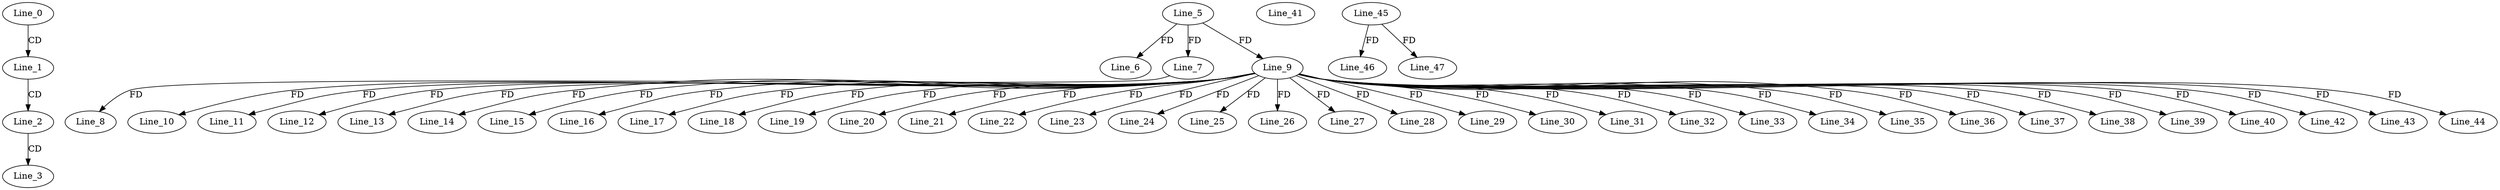 digraph G {
  Line_0;
  Line_1;
  Line_2;
  Line_3;
  Line_5;
  Line_6;
  Line_7;
  Line_7;
  Line_8;
  Line_9;
  Line_9;
  Line_10;
  Line_11;
  Line_12;
  Line_13;
  Line_14;
  Line_15;
  Line_16;
  Line_17;
  Line_18;
  Line_19;
  Line_20;
  Line_21;
  Line_22;
  Line_23;
  Line_24;
  Line_25;
  Line_26;
  Line_27;
  Line_28;
  Line_29;
  Line_30;
  Line_31;
  Line_32;
  Line_33;
  Line_34;
  Line_35;
  Line_36;
  Line_37;
  Line_38;
  Line_39;
  Line_40;
  Line_41;
  Line_42;
  Line_43;
  Line_44;
  Line_45;
  Line_46;
  Line_47;
  Line_0 -> Line_1 [ label="CD" ];
  Line_1 -> Line_2 [ label="CD" ];
  Line_2 -> Line_3 [ label="CD" ];
  Line_5 -> Line_6 [ label="FD" ];
  Line_5 -> Line_7 [ label="FD" ];
  Line_7 -> Line_8 [ label="FD" ];
  Line_5 -> Line_9 [ label="FD" ];
  Line_9 -> Line_10 [ label="FD" ];
  Line_9 -> Line_11 [ label="FD" ];
  Line_9 -> Line_12 [ label="FD" ];
  Line_9 -> Line_13 [ label="FD" ];
  Line_9 -> Line_14 [ label="FD" ];
  Line_9 -> Line_15 [ label="FD" ];
  Line_9 -> Line_16 [ label="FD" ];
  Line_9 -> Line_17 [ label="FD" ];
  Line_9 -> Line_18 [ label="FD" ];
  Line_9 -> Line_19 [ label="FD" ];
  Line_9 -> Line_20 [ label="FD" ];
  Line_9 -> Line_21 [ label="FD" ];
  Line_9 -> Line_22 [ label="FD" ];
  Line_9 -> Line_23 [ label="FD" ];
  Line_9 -> Line_24 [ label="FD" ];
  Line_9 -> Line_25 [ label="FD" ];
  Line_9 -> Line_26 [ label="FD" ];
  Line_9 -> Line_27 [ label="FD" ];
  Line_9 -> Line_28 [ label="FD" ];
  Line_9 -> Line_29 [ label="FD" ];
  Line_9 -> Line_30 [ label="FD" ];
  Line_9 -> Line_31 [ label="FD" ];
  Line_9 -> Line_32 [ label="FD" ];
  Line_9 -> Line_33 [ label="FD" ];
  Line_9 -> Line_34 [ label="FD" ];
  Line_9 -> Line_35 [ label="FD" ];
  Line_9 -> Line_36 [ label="FD" ];
  Line_9 -> Line_37 [ label="FD" ];
  Line_9 -> Line_38 [ label="FD" ];
  Line_9 -> Line_39 [ label="FD" ];
  Line_9 -> Line_40 [ label="FD" ];
  Line_9 -> Line_42 [ label="FD" ];
  Line_9 -> Line_43 [ label="FD" ];
  Line_9 -> Line_44 [ label="FD" ];
  Line_45 -> Line_46 [ label="FD" ];
  Line_45 -> Line_47 [ label="FD" ];
}
